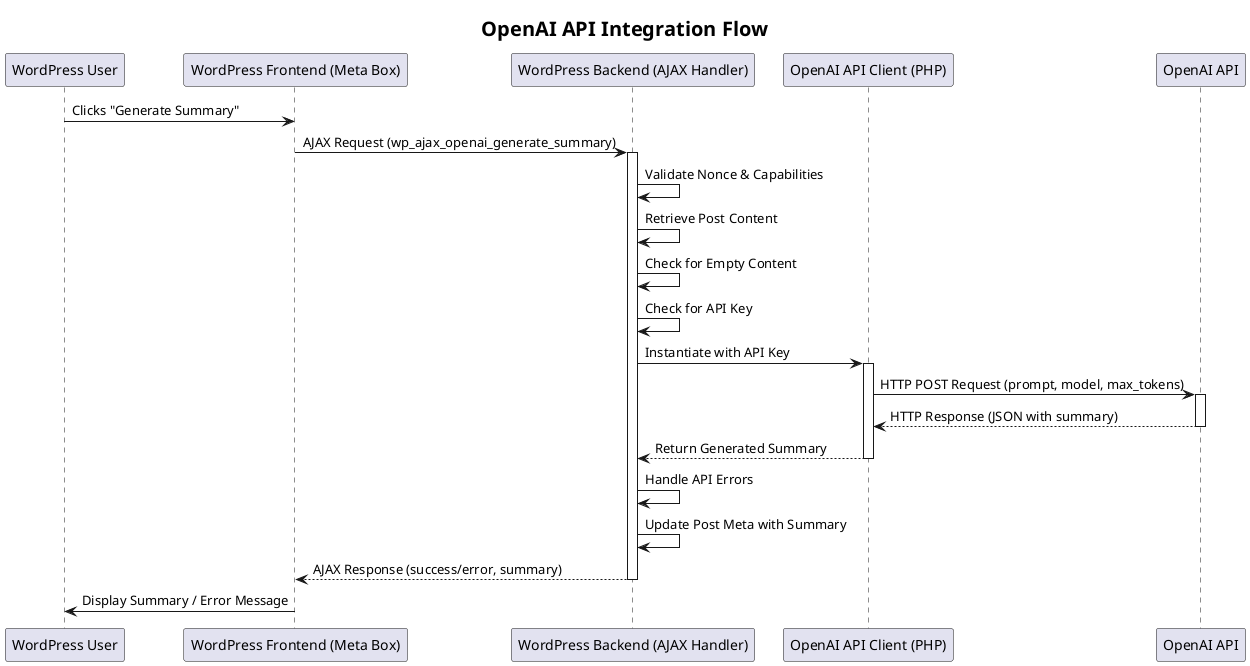 @startuml
skinparam titleFontSize 20
title OpenAI API Integration Flow

participant "WordPress User" as User
participant "WordPress Frontend (Meta Box)" as Frontend
participant "WordPress Backend (AJAX Handler)" as Backend
participant "OpenAI API Client (PHP)" as APIClient
participant "OpenAI API" as OpenAI

User -> Frontend: Clicks "Generate Summary"
Frontend -> Backend: AJAX Request (wp_ajax_openai_generate_summary)

activate Backend
Backend -> Backend: Validate Nonce & Capabilities
Backend -> Backend: Retrieve Post Content
Backend -> Backend: Check for Empty Content
Backend -> Backend: Check for API Key

Backend -> APIClient: Instantiate with API Key
activate APIClient
APIClient -> OpenAI: HTTP POST Request (prompt, model, max_tokens)
activate OpenAI
OpenAI --> APIClient: HTTP Response (JSON with summary)
deactivate OpenAI
APIClient --> Backend: Return Generated Summary
deactivate APIClient

Backend -> Backend: Handle API Errors
Backend -> Backend: Update Post Meta with Summary
Backend --> Frontend: AJAX Response (success/error, summary)
deactivate Backend

Frontend -> User: Display Summary / Error Message
@enduml